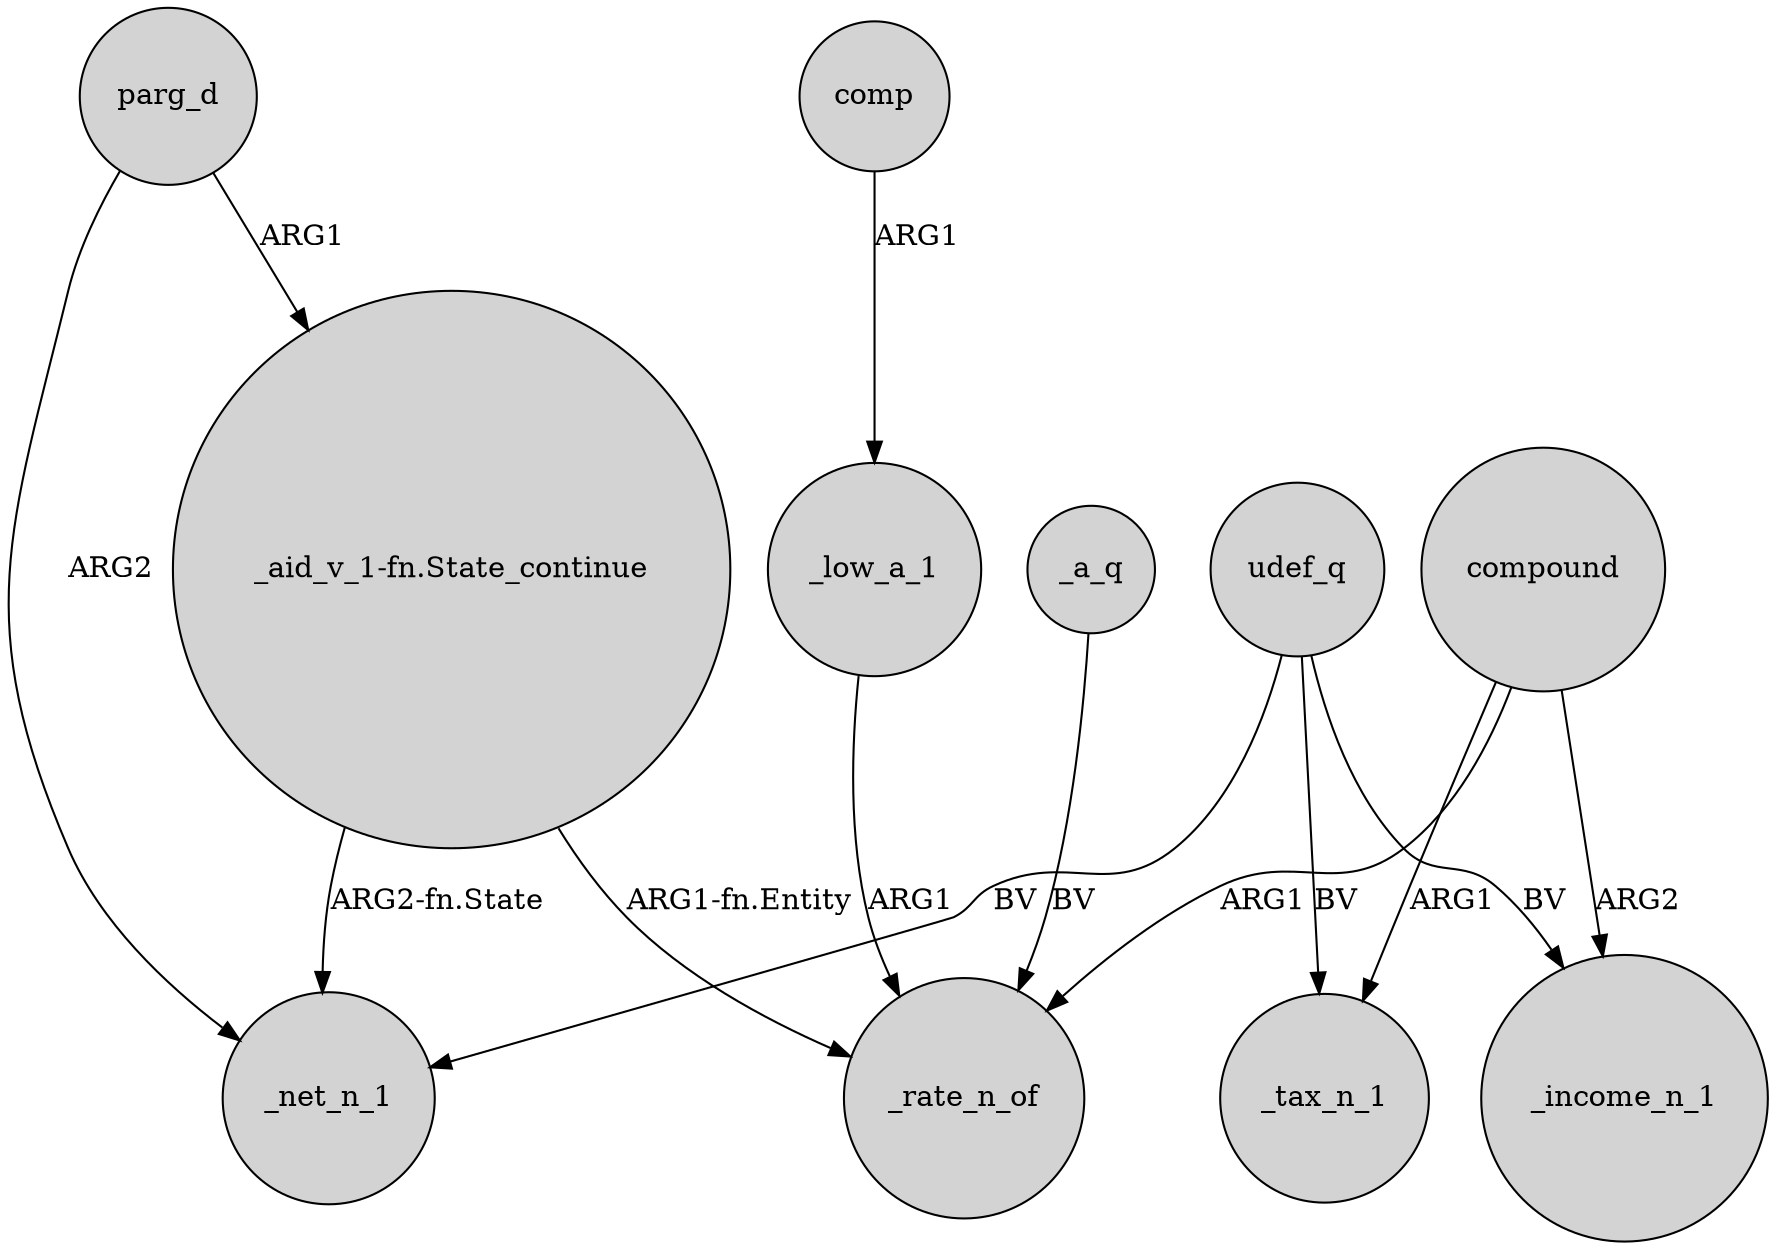 digraph {
	node [shape=circle style=filled]
	"_aid_v_1-fn.State_continue" -> _rate_n_of [label="ARG1-fn.Entity"]
	udef_q -> _net_n_1 [label=BV]
	compound -> _rate_n_of [label=ARG1]
	"_aid_v_1-fn.State_continue" -> _net_n_1 [label="ARG2-fn.State"]
	parg_d -> "_aid_v_1-fn.State_continue" [label=ARG1]
	compound -> _tax_n_1 [label=ARG1]
	comp -> _low_a_1 [label=ARG1]
	_low_a_1 -> _rate_n_of [label=ARG1]
	compound -> _income_n_1 [label=ARG2]
	udef_q -> _income_n_1 [label=BV]
	parg_d -> _net_n_1 [label=ARG2]
	_a_q -> _rate_n_of [label=BV]
	udef_q -> _tax_n_1 [label=BV]
}
